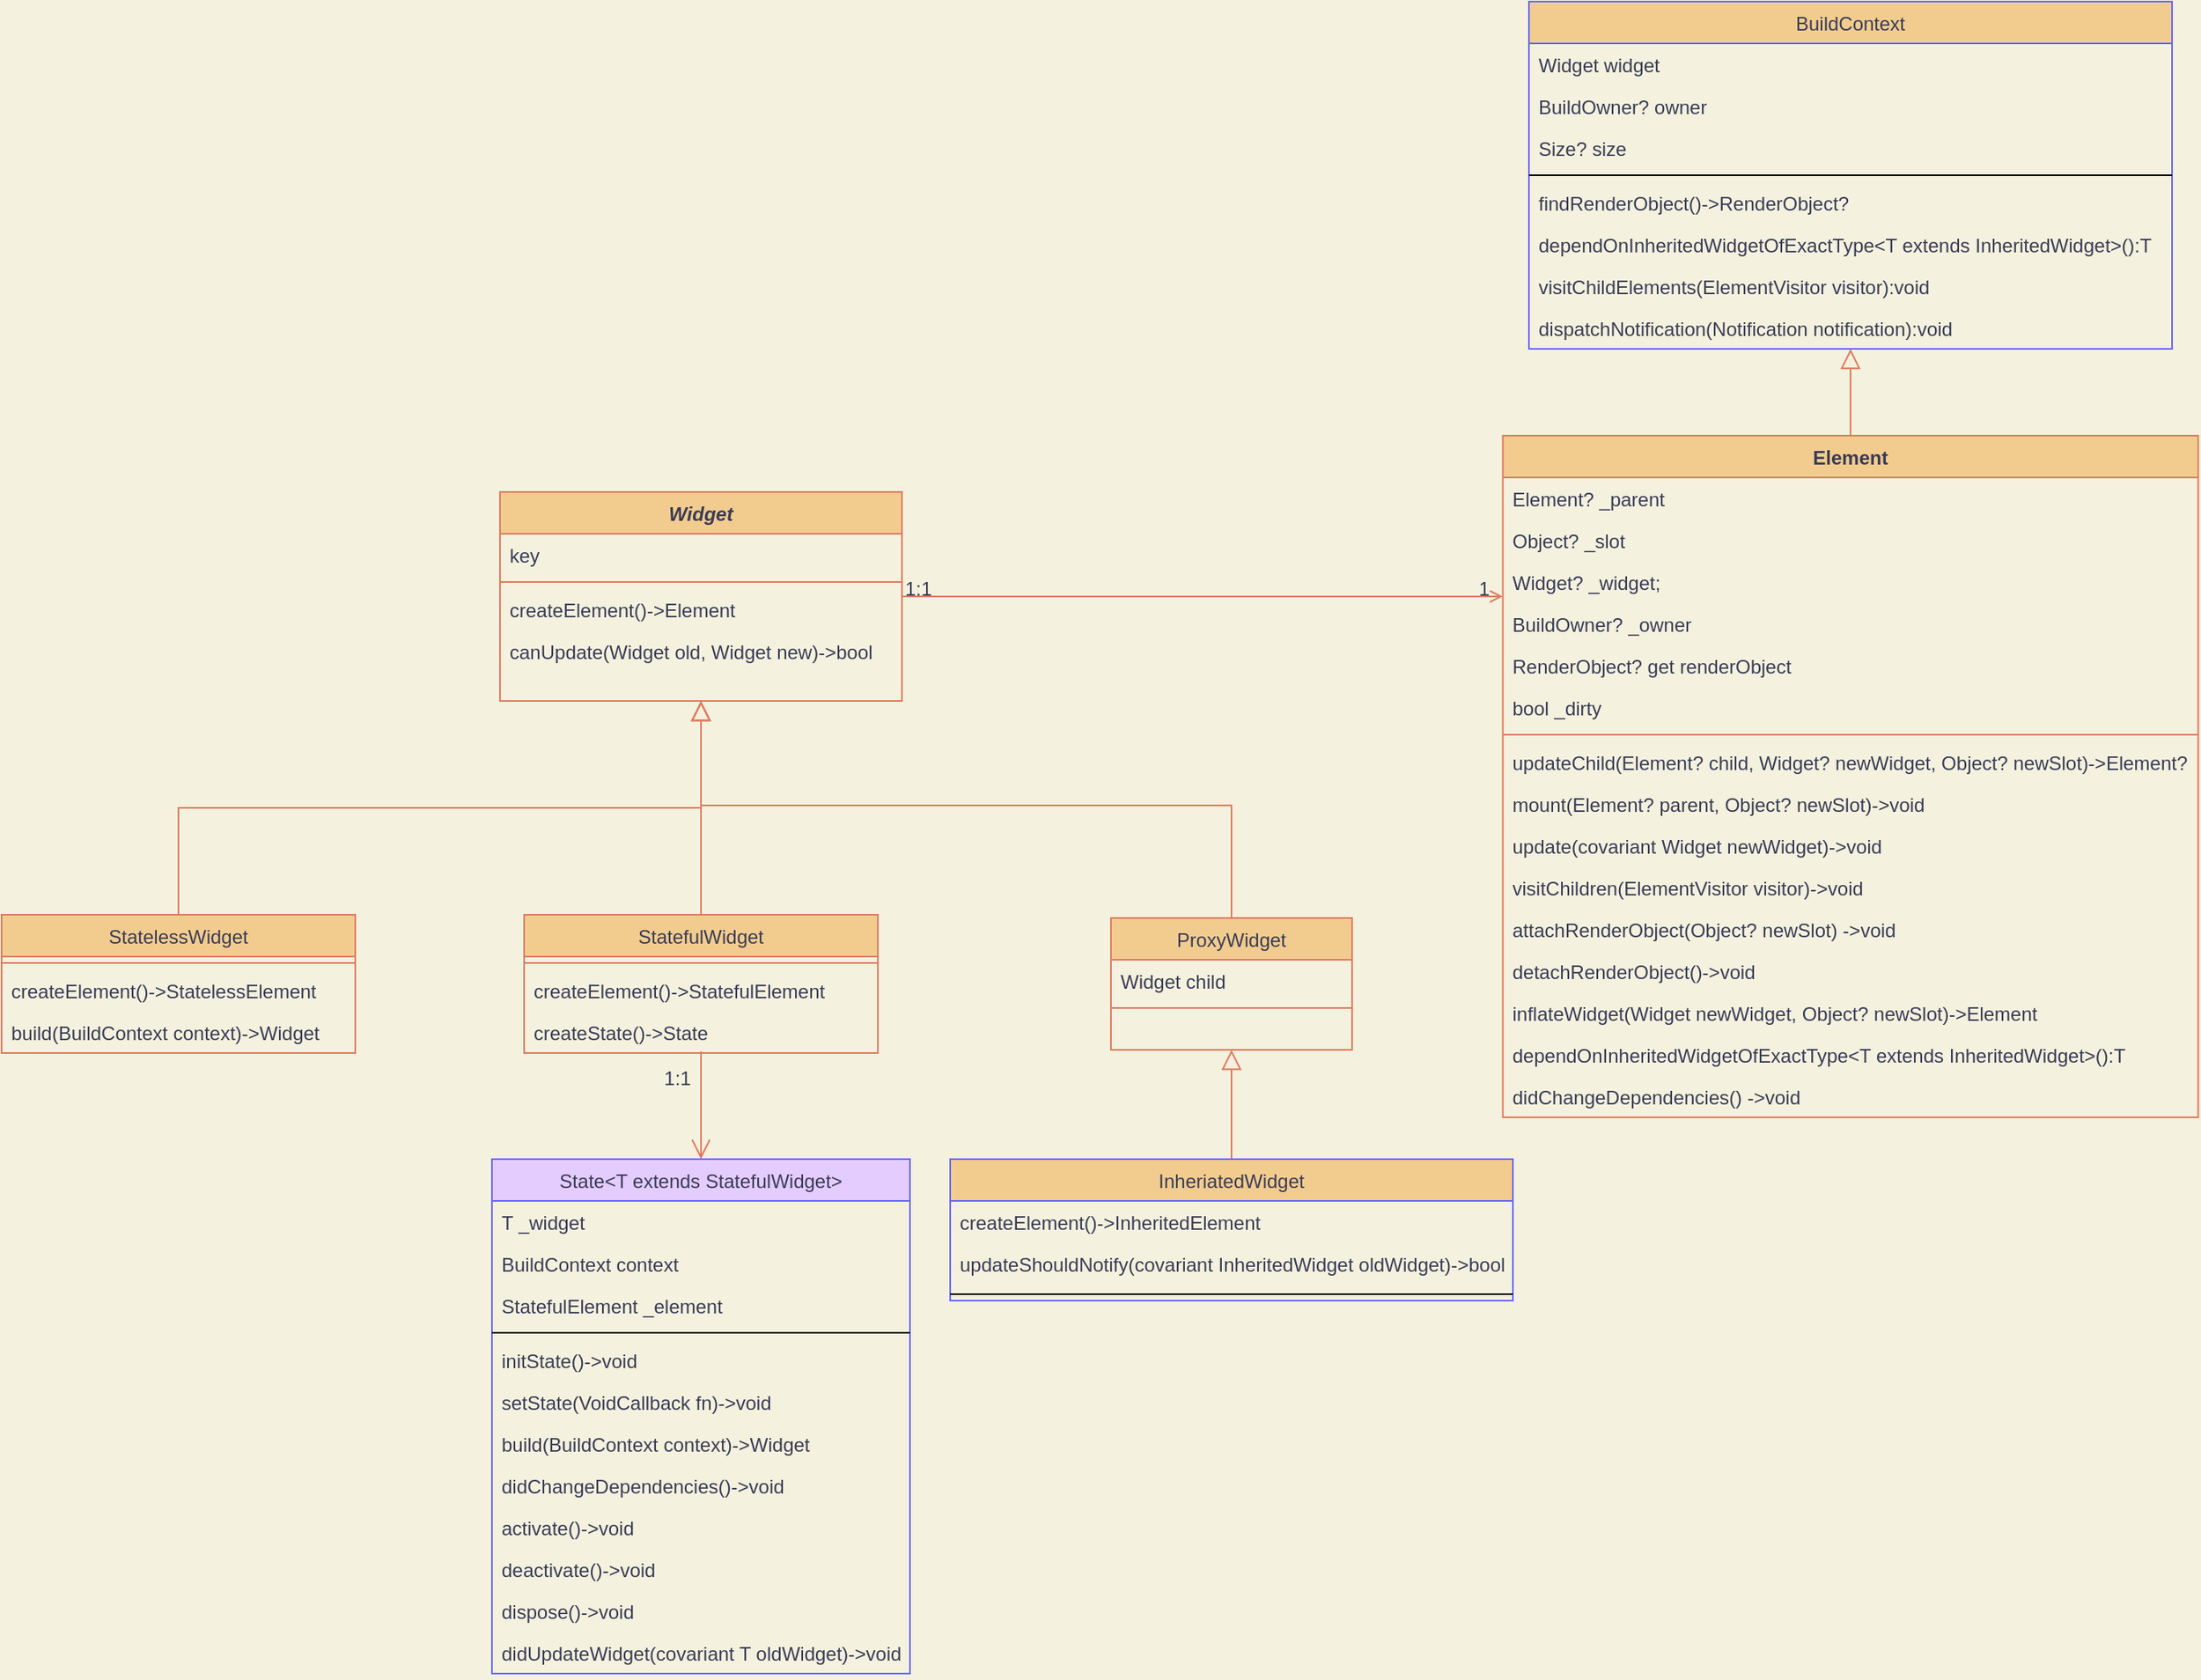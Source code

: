 <mxfile version="18.0.6" type="github">
  <diagram id="C5RBs43oDa-KdzZeNtuy" name="Page-1">
    <mxGraphModel dx="1459" dy="948" grid="1" gridSize="10" guides="1" tooltips="1" connect="1" arrows="1" fold="1" page="1" pageScale="1" pageWidth="3300" pageHeight="4681" background="#F4F1DE" math="0" shadow="0">
      <root>
        <mxCell id="WIyWlLk6GJQsqaUBKTNV-0" />
        <mxCell id="WIyWlLk6GJQsqaUBKTNV-1" parent="WIyWlLk6GJQsqaUBKTNV-0" />
        <mxCell id="zkfFHV4jXpPFQw0GAbJ--0" value="Widget" style="swimlane;fontStyle=3;align=center;verticalAlign=top;childLayout=stackLayout;horizontal=1;startSize=26;horizontalStack=0;resizeParent=1;resizeLast=0;collapsible=1;marginBottom=0;rounded=0;shadow=0;strokeWidth=1;fillColor=#F2CC8F;strokeColor=#E07A5F;fontColor=#393C56;" parent="WIyWlLk6GJQsqaUBKTNV-1" vertex="1">
          <mxGeometry x="570" y="655" width="250" height="130" as="geometry">
            <mxRectangle x="230" y="140" width="160" height="26" as="alternateBounds" />
          </mxGeometry>
        </mxCell>
        <mxCell id="zkfFHV4jXpPFQw0GAbJ--1" value="key&#xa;" style="text;align=left;verticalAlign=top;spacingLeft=4;spacingRight=4;overflow=hidden;rotatable=0;points=[[0,0.5],[1,0.5]];portConstraint=eastwest;fontColor=#393C56;" parent="zkfFHV4jXpPFQw0GAbJ--0" vertex="1">
          <mxGeometry y="26" width="250" height="26" as="geometry" />
        </mxCell>
        <mxCell id="zkfFHV4jXpPFQw0GAbJ--4" value="" style="line;html=1;strokeWidth=1;align=left;verticalAlign=middle;spacingTop=-1;spacingLeft=3;spacingRight=3;rotatable=0;labelPosition=right;points=[];portConstraint=eastwest;labelBackgroundColor=#F4F1DE;fillColor=#F2CC8F;strokeColor=#E07A5F;fontColor=#393C56;" parent="zkfFHV4jXpPFQw0GAbJ--0" vertex="1">
          <mxGeometry y="52" width="250" height="8" as="geometry" />
        </mxCell>
        <mxCell id="zkfFHV4jXpPFQw0GAbJ--5" value="createElement()-&gt;Element" style="text;align=left;verticalAlign=top;spacingLeft=4;spacingRight=4;overflow=hidden;rotatable=0;points=[[0,0.5],[1,0.5]];portConstraint=eastwest;fontColor=#393C56;" parent="zkfFHV4jXpPFQw0GAbJ--0" vertex="1">
          <mxGeometry y="60" width="250" height="26" as="geometry" />
        </mxCell>
        <mxCell id="2vArC36y4nQCJZDkTXhN-7" value="canUpdate(Widget old, Widget new)-&gt;bool" style="text;align=left;verticalAlign=top;spacingLeft=4;spacingRight=4;overflow=hidden;rotatable=0;points=[[0,0.5],[1,0.5]];portConstraint=eastwest;fontColor=#393C56;" vertex="1" parent="zkfFHV4jXpPFQw0GAbJ--0">
          <mxGeometry y="86" width="250" height="26" as="geometry" />
        </mxCell>
        <mxCell id="zkfFHV4jXpPFQw0GAbJ--6" value="ProxyWidget" style="swimlane;fontStyle=0;align=center;verticalAlign=top;childLayout=stackLayout;horizontal=1;startSize=26;horizontalStack=0;resizeParent=1;resizeLast=0;collapsible=1;marginBottom=0;rounded=0;shadow=0;strokeWidth=1;fillColor=#F2CC8F;strokeColor=#E07A5F;fontColor=#393C56;" parent="WIyWlLk6GJQsqaUBKTNV-1" vertex="1">
          <mxGeometry x="950" y="920" width="150" height="82" as="geometry">
            <mxRectangle x="130" y="380" width="160" height="26" as="alternateBounds" />
          </mxGeometry>
        </mxCell>
        <mxCell id="zkfFHV4jXpPFQw0GAbJ--7" value="Widget child" style="text;align=left;verticalAlign=top;spacingLeft=4;spacingRight=4;overflow=hidden;rotatable=0;points=[[0,0.5],[1,0.5]];portConstraint=eastwest;fontColor=#393C56;" parent="zkfFHV4jXpPFQw0GAbJ--6" vertex="1">
          <mxGeometry y="26" width="150" height="26" as="geometry" />
        </mxCell>
        <mxCell id="zkfFHV4jXpPFQw0GAbJ--9" value="" style="line;html=1;strokeWidth=1;align=left;verticalAlign=middle;spacingTop=-1;spacingLeft=3;spacingRight=3;rotatable=0;labelPosition=right;points=[];portConstraint=eastwest;labelBackgroundColor=#F4F1DE;fillColor=#F2CC8F;strokeColor=#E07A5F;fontColor=#393C56;" parent="zkfFHV4jXpPFQw0GAbJ--6" vertex="1">
          <mxGeometry y="52" width="150" height="8" as="geometry" />
        </mxCell>
        <mxCell id="zkfFHV4jXpPFQw0GAbJ--12" value="" style="endArrow=block;endSize=10;endFill=0;shadow=0;strokeWidth=1;rounded=0;edgeStyle=elbowEdgeStyle;elbow=vertical;labelBackgroundColor=#F4F1DE;strokeColor=#E07A5F;fontColor=#393C56;entryX=0.5;entryY=1;entryDx=0;entryDy=0;exitX=0.5;exitY=0;exitDx=0;exitDy=0;" parent="WIyWlLk6GJQsqaUBKTNV-1" source="zkfFHV4jXpPFQw0GAbJ--6" target="zkfFHV4jXpPFQw0GAbJ--0" edge="1">
          <mxGeometry width="160" relative="1" as="geometry">
            <mxPoint x="640" y="713" as="sourcePoint" />
            <mxPoint x="720" y="770" as="targetPoint" />
            <Array as="points">
              <mxPoint x="830" y="850" />
              <mxPoint x="920" y="840" />
              <mxPoint x="830" y="810" />
              <mxPoint x="730" y="790" />
            </Array>
          </mxGeometry>
        </mxCell>
        <mxCell id="zkfFHV4jXpPFQw0GAbJ--13" value="StatelessWidget" style="swimlane;fontStyle=0;align=center;verticalAlign=top;childLayout=stackLayout;horizontal=1;startSize=26;horizontalStack=0;resizeParent=1;resizeLast=0;collapsible=1;marginBottom=0;rounded=0;shadow=0;strokeWidth=1;fillColor=#F2CC8F;strokeColor=#E07A5F;fontColor=#393C56;" parent="WIyWlLk6GJQsqaUBKTNV-1" vertex="1">
          <mxGeometry x="260" y="918" width="220" height="86" as="geometry">
            <mxRectangle x="340" y="380" width="170" height="26" as="alternateBounds" />
          </mxGeometry>
        </mxCell>
        <mxCell id="zkfFHV4jXpPFQw0GAbJ--15" value="" style="line;html=1;strokeWidth=1;align=left;verticalAlign=middle;spacingTop=-1;spacingLeft=3;spacingRight=3;rotatable=0;labelPosition=right;points=[];portConstraint=eastwest;labelBackgroundColor=#F4F1DE;fillColor=#F2CC8F;strokeColor=#E07A5F;fontColor=#393C56;" parent="zkfFHV4jXpPFQw0GAbJ--13" vertex="1">
          <mxGeometry y="26" width="220" height="8" as="geometry" />
        </mxCell>
        <mxCell id="zkfFHV4jXpPFQw0GAbJ--14" value="createElement()-&gt;StatelessElement" style="text;align=left;verticalAlign=top;spacingLeft=4;spacingRight=4;overflow=hidden;rotatable=0;points=[[0,0.5],[1,0.5]];portConstraint=eastwest;fontColor=#393C56;" parent="zkfFHV4jXpPFQw0GAbJ--13" vertex="1">
          <mxGeometry y="34" width="220" height="26" as="geometry" />
        </mxCell>
        <mxCell id="2vArC36y4nQCJZDkTXhN-8" value="build(BuildContext context)-&gt;Widget" style="text;align=left;verticalAlign=top;spacingLeft=4;spacingRight=4;overflow=hidden;rotatable=0;points=[[0,0.5],[1,0.5]];portConstraint=eastwest;fontColor=#393C56;" vertex="1" parent="zkfFHV4jXpPFQw0GAbJ--13">
          <mxGeometry y="60" width="220" height="26" as="geometry" />
        </mxCell>
        <mxCell id="zkfFHV4jXpPFQw0GAbJ--16" value="" style="endArrow=block;endSize=10;endFill=0;shadow=0;strokeWidth=1;rounded=0;edgeStyle=elbowEdgeStyle;elbow=vertical;labelBackgroundColor=#F4F1DE;strokeColor=#E07A5F;fontColor=#393C56;" parent="WIyWlLk6GJQsqaUBKTNV-1" source="zkfFHV4jXpPFQw0GAbJ--13" target="zkfFHV4jXpPFQw0GAbJ--0" edge="1">
          <mxGeometry width="160" relative="1" as="geometry">
            <mxPoint x="650" y="883" as="sourcePoint" />
            <mxPoint x="750" y="781" as="targetPoint" />
          </mxGeometry>
        </mxCell>
        <mxCell id="2vArC36y4nQCJZDkTXhN-50" value="" style="edgeStyle=elbowEdgeStyle;rounded=1;sketch=0;orthogonalLoop=1;jettySize=auto;elbow=vertical;html=1;fontColor=#393C56;endArrow=block;endFill=0;endSize=10;strokeColor=#E07A5F;fillColor=#F2CC8F;" edge="1" parent="WIyWlLk6GJQsqaUBKTNV-1" source="zkfFHV4jXpPFQw0GAbJ--17" target="2vArC36y4nQCJZDkTXhN-49">
          <mxGeometry relative="1" as="geometry" />
        </mxCell>
        <mxCell id="zkfFHV4jXpPFQw0GAbJ--17" value="Element" style="swimlane;fontStyle=1;align=center;verticalAlign=top;childLayout=stackLayout;horizontal=1;startSize=26;horizontalStack=0;resizeParent=1;resizeLast=0;collapsible=1;marginBottom=0;rounded=0;shadow=0;strokeWidth=1;fillColor=#F2CC8F;strokeColor=#E07A5F;fontColor=#393C56;" parent="WIyWlLk6GJQsqaUBKTNV-1" vertex="1">
          <mxGeometry x="1193.75" y="620" width="432.5" height="424" as="geometry">
            <mxRectangle x="550" y="140" width="160" height="26" as="alternateBounds" />
          </mxGeometry>
        </mxCell>
        <mxCell id="zkfFHV4jXpPFQw0GAbJ--18" value="Element? _parent" style="text;align=left;verticalAlign=top;spacingLeft=4;spacingRight=4;overflow=hidden;rotatable=0;points=[[0,0.5],[1,0.5]];portConstraint=eastwest;fontColor=#393C56;" parent="zkfFHV4jXpPFQw0GAbJ--17" vertex="1">
          <mxGeometry y="26" width="432.5" height="26" as="geometry" />
        </mxCell>
        <mxCell id="zkfFHV4jXpPFQw0GAbJ--19" value="Object? _slot" style="text;align=left;verticalAlign=top;spacingLeft=4;spacingRight=4;overflow=hidden;rotatable=0;points=[[0,0.5],[1,0.5]];portConstraint=eastwest;rounded=0;shadow=0;html=0;fontColor=#393C56;" parent="zkfFHV4jXpPFQw0GAbJ--17" vertex="1">
          <mxGeometry y="52" width="432.5" height="26" as="geometry" />
        </mxCell>
        <mxCell id="zkfFHV4jXpPFQw0GAbJ--20" value="Widget? _widget;" style="text;align=left;verticalAlign=top;spacingLeft=4;spacingRight=4;overflow=hidden;rotatable=0;points=[[0,0.5],[1,0.5]];portConstraint=eastwest;rounded=0;shadow=0;html=0;fontColor=#393C56;" parent="zkfFHV4jXpPFQw0GAbJ--17" vertex="1">
          <mxGeometry y="78" width="432.5" height="26" as="geometry" />
        </mxCell>
        <mxCell id="zkfFHV4jXpPFQw0GAbJ--21" value="BuildOwner? _owner" style="text;align=left;verticalAlign=top;spacingLeft=4;spacingRight=4;overflow=hidden;rotatable=0;points=[[0,0.5],[1,0.5]];portConstraint=eastwest;rounded=0;shadow=0;html=0;fontColor=#393C56;" parent="zkfFHV4jXpPFQw0GAbJ--17" vertex="1">
          <mxGeometry y="104" width="432.5" height="26" as="geometry" />
        </mxCell>
        <mxCell id="zkfFHV4jXpPFQw0GAbJ--22" value="RenderObject? get renderObject" style="text;align=left;verticalAlign=top;spacingLeft=4;spacingRight=4;overflow=hidden;rotatable=0;points=[[0,0.5],[1,0.5]];portConstraint=eastwest;rounded=0;shadow=0;html=0;fontColor=#393C56;" parent="zkfFHV4jXpPFQw0GAbJ--17" vertex="1">
          <mxGeometry y="130" width="432.5" height="26" as="geometry" />
        </mxCell>
        <mxCell id="2vArC36y4nQCJZDkTXhN-58" value="bool _dirty" style="text;align=left;verticalAlign=top;spacingLeft=4;spacingRight=4;overflow=hidden;rotatable=0;points=[[0,0.5],[1,0.5]];portConstraint=eastwest;rounded=0;shadow=0;html=0;fontColor=#393C56;" vertex="1" parent="zkfFHV4jXpPFQw0GAbJ--17">
          <mxGeometry y="156" width="432.5" height="26" as="geometry" />
        </mxCell>
        <mxCell id="zkfFHV4jXpPFQw0GAbJ--23" value="" style="line;html=1;strokeWidth=1;align=left;verticalAlign=middle;spacingTop=-1;spacingLeft=3;spacingRight=3;rotatable=0;labelPosition=right;points=[];portConstraint=eastwest;labelBackgroundColor=#F4F1DE;fillColor=#F2CC8F;strokeColor=#E07A5F;fontColor=#393C56;" parent="zkfFHV4jXpPFQw0GAbJ--17" vertex="1">
          <mxGeometry y="182" width="432.5" height="8" as="geometry" />
        </mxCell>
        <mxCell id="zkfFHV4jXpPFQw0GAbJ--24" value="updateChild(Element? child, Widget? newWidget, Object? newSlot)-&gt;Element?" style="text;align=left;verticalAlign=top;spacingLeft=4;spacingRight=4;overflow=hidden;rotatable=0;points=[[0,0.5],[1,0.5]];portConstraint=eastwest;fontColor=#393C56;" parent="zkfFHV4jXpPFQw0GAbJ--17" vertex="1">
          <mxGeometry y="190" width="432.5" height="26" as="geometry" />
        </mxCell>
        <mxCell id="zkfFHV4jXpPFQw0GAbJ--25" value="mount(Element? parent, Object? newSlot)-&gt;void" style="text;align=left;verticalAlign=top;spacingLeft=4;spacingRight=4;overflow=hidden;rotatable=0;points=[[0,0.5],[1,0.5]];portConstraint=eastwest;fontColor=#393C56;" parent="zkfFHV4jXpPFQw0GAbJ--17" vertex="1">
          <mxGeometry y="216" width="432.5" height="26" as="geometry" />
        </mxCell>
        <mxCell id="2vArC36y4nQCJZDkTXhN-52" value="update(covariant Widget newWidget)-&gt;void" style="text;align=left;verticalAlign=top;spacingLeft=4;spacingRight=4;overflow=hidden;rotatable=0;points=[[0,0.5],[1,0.5]];portConstraint=eastwest;fontColor=#393C56;" vertex="1" parent="zkfFHV4jXpPFQw0GAbJ--17">
          <mxGeometry y="242" width="432.5" height="26" as="geometry" />
        </mxCell>
        <mxCell id="2vArC36y4nQCJZDkTXhN-53" value="visitChildren(ElementVisitor visitor)-&gt;void" style="text;align=left;verticalAlign=top;spacingLeft=4;spacingRight=4;overflow=hidden;rotatable=0;points=[[0,0.5],[1,0.5]];portConstraint=eastwest;fontColor=#393C56;" vertex="1" parent="zkfFHV4jXpPFQw0GAbJ--17">
          <mxGeometry y="268" width="432.5" height="26" as="geometry" />
        </mxCell>
        <mxCell id="2vArC36y4nQCJZDkTXhN-54" value="attachRenderObject(Object? newSlot) -&gt;void" style="text;align=left;verticalAlign=top;spacingLeft=4;spacingRight=4;overflow=hidden;rotatable=0;points=[[0,0.5],[1,0.5]];portConstraint=eastwest;fontColor=#393C56;" vertex="1" parent="zkfFHV4jXpPFQw0GAbJ--17">
          <mxGeometry y="294" width="432.5" height="26" as="geometry" />
        </mxCell>
        <mxCell id="2vArC36y4nQCJZDkTXhN-55" value="detachRenderObject()-&gt;void" style="text;align=left;verticalAlign=top;spacingLeft=4;spacingRight=4;overflow=hidden;rotatable=0;points=[[0,0.5],[1,0.5]];portConstraint=eastwest;fontColor=#393C56;" vertex="1" parent="zkfFHV4jXpPFQw0GAbJ--17">
          <mxGeometry y="320" width="432.5" height="26" as="geometry" />
        </mxCell>
        <mxCell id="2vArC36y4nQCJZDkTXhN-56" value="inflateWidget(Widget newWidget, Object? newSlot)-&gt;Element" style="text;align=left;verticalAlign=top;spacingLeft=4;spacingRight=4;overflow=hidden;rotatable=0;points=[[0,0.5],[1,0.5]];portConstraint=eastwest;fontColor=#393C56;" vertex="1" parent="zkfFHV4jXpPFQw0GAbJ--17">
          <mxGeometry y="346" width="432.5" height="26" as="geometry" />
        </mxCell>
        <mxCell id="2vArC36y4nQCJZDkTXhN-57" value="dependOnInheritedWidgetOfExactType&lt;T extends InheritedWidget&gt;():T" style="text;strokeColor=none;fillColor=none;align=left;verticalAlign=top;spacingLeft=4;spacingRight=4;overflow=hidden;rotatable=0;points=[[0,0.5],[1,0.5]];portConstraint=eastwest;rounded=0;sketch=0;fontColor=#393C56;" vertex="1" parent="zkfFHV4jXpPFQw0GAbJ--17">
          <mxGeometry y="372" width="432.5" height="26" as="geometry" />
        </mxCell>
        <mxCell id="2vArC36y4nQCJZDkTXhN-59" value="didChangeDependencies() -&gt;void" style="text;strokeColor=none;fillColor=none;align=left;verticalAlign=top;spacingLeft=4;spacingRight=4;overflow=hidden;rotatable=0;points=[[0,0.5],[1,0.5]];portConstraint=eastwest;rounded=0;sketch=0;fontColor=#393C56;" vertex="1" parent="zkfFHV4jXpPFQw0GAbJ--17">
          <mxGeometry y="398" width="432.5" height="26" as="geometry" />
        </mxCell>
        <mxCell id="zkfFHV4jXpPFQw0GAbJ--26" value="" style="endArrow=open;shadow=0;strokeWidth=1;rounded=0;endFill=1;edgeStyle=elbowEdgeStyle;elbow=vertical;labelBackgroundColor=#F4F1DE;strokeColor=#E07A5F;fontColor=#393C56;" parent="WIyWlLk6GJQsqaUBKTNV-1" source="zkfFHV4jXpPFQw0GAbJ--0" target="zkfFHV4jXpPFQw0GAbJ--17" edge="1">
          <mxGeometry x="0.5" y="41" relative="1" as="geometry">
            <mxPoint x="820" y="702" as="sourcePoint" />
            <mxPoint x="980" y="702" as="targetPoint" />
            <mxPoint x="-40" y="32" as="offset" />
          </mxGeometry>
        </mxCell>
        <mxCell id="zkfFHV4jXpPFQw0GAbJ--27" value="1:1" style="resizable=0;align=left;verticalAlign=bottom;labelBackgroundColor=none;fontSize=12;fillColor=#F2CC8F;strokeColor=#E07A5F;fontColor=#393C56;" parent="zkfFHV4jXpPFQw0GAbJ--26" connectable="0" vertex="1">
          <mxGeometry x="-1" relative="1" as="geometry">
            <mxPoint y="4" as="offset" />
          </mxGeometry>
        </mxCell>
        <mxCell id="zkfFHV4jXpPFQw0GAbJ--28" value="1" style="resizable=0;align=right;verticalAlign=bottom;labelBackgroundColor=none;fontSize=12;fillColor=#F2CC8F;strokeColor=#E07A5F;fontColor=#393C56;" parent="zkfFHV4jXpPFQw0GAbJ--26" connectable="0" vertex="1">
          <mxGeometry x="1" relative="1" as="geometry">
            <mxPoint x="-7" y="4" as="offset" />
          </mxGeometry>
        </mxCell>
        <mxCell id="2vArC36y4nQCJZDkTXhN-17" value="" style="edgeStyle=elbowEdgeStyle;rounded=1;sketch=0;orthogonalLoop=1;jettySize=auto;html=1;fontColor=#393C56;strokeColor=#E07A5F;fillColor=#F2CC8F;entryX=0.5;entryY=1;entryDx=0;entryDy=0;endArrow=block;endFill=0;endSize=10;exitX=0.5;exitY=0;exitDx=0;exitDy=0;elbow=vertical;" edge="1" parent="WIyWlLk6GJQsqaUBKTNV-1" source="2vArC36y4nQCJZDkTXhN-9" target="zkfFHV4jXpPFQw0GAbJ--0">
          <mxGeometry relative="1" as="geometry">
            <mxPoint x="630" y="977" as="targetPoint" />
            <Array as="points">
              <mxPoint x="640" y="860" />
            </Array>
          </mxGeometry>
        </mxCell>
        <mxCell id="2vArC36y4nQCJZDkTXhN-39" value="" style="edgeStyle=elbowEdgeStyle;rounded=1;sketch=0;orthogonalLoop=1;jettySize=auto;elbow=vertical;html=1;fontColor=#393C56;endArrow=open;endFill=0;endSize=10;strokeColor=#E07A5F;fillColor=#F2CC8F;entryX=0.5;entryY=0;entryDx=0;entryDy=0;" edge="1" parent="WIyWlLk6GJQsqaUBKTNV-1" target="2vArC36y4nQCJZDkTXhN-19">
          <mxGeometry relative="1" as="geometry">
            <mxPoint x="695" y="1010" as="sourcePoint" />
            <Array as="points">
              <mxPoint x="695" y="1000" />
            </Array>
          </mxGeometry>
        </mxCell>
        <mxCell id="2vArC36y4nQCJZDkTXhN-9" value="StatefulWidget" style="swimlane;fontStyle=0;align=center;verticalAlign=top;childLayout=stackLayout;horizontal=1;startSize=26;horizontalStack=0;resizeParent=1;resizeLast=0;collapsible=1;marginBottom=0;rounded=0;shadow=0;strokeWidth=1;fillColor=#F2CC8F;strokeColor=#E07A5F;fontColor=#393C56;" vertex="1" parent="WIyWlLk6GJQsqaUBKTNV-1">
          <mxGeometry x="585" y="918" width="220" height="86" as="geometry">
            <mxRectangle x="340" y="380" width="170" height="26" as="alternateBounds" />
          </mxGeometry>
        </mxCell>
        <mxCell id="2vArC36y4nQCJZDkTXhN-10" value="" style="line;html=1;strokeWidth=1;align=left;verticalAlign=middle;spacingTop=-1;spacingLeft=3;spacingRight=3;rotatable=0;labelPosition=right;points=[];portConstraint=eastwest;labelBackgroundColor=#F4F1DE;fillColor=#F2CC8F;strokeColor=#E07A5F;fontColor=#393C56;" vertex="1" parent="2vArC36y4nQCJZDkTXhN-9">
          <mxGeometry y="26" width="220" height="8" as="geometry" />
        </mxCell>
        <mxCell id="2vArC36y4nQCJZDkTXhN-11" value="createElement()-&gt;StatefulElement" style="text;align=left;verticalAlign=top;spacingLeft=4;spacingRight=4;overflow=hidden;rotatable=0;points=[[0,0.5],[1,0.5]];portConstraint=eastwest;fontColor=#393C56;" vertex="1" parent="2vArC36y4nQCJZDkTXhN-9">
          <mxGeometry y="34" width="220" height="26" as="geometry" />
        </mxCell>
        <mxCell id="2vArC36y4nQCJZDkTXhN-18" style="edgeStyle=elbowEdgeStyle;rounded=1;sketch=0;orthogonalLoop=1;jettySize=auto;elbow=vertical;html=1;exitX=0.5;exitY=0;exitDx=0;exitDy=0;fontColor=#393C56;endArrow=block;endFill=0;endSize=10;strokeColor=#E07A5F;fillColor=#F2CC8F;" edge="1" parent="WIyWlLk6GJQsqaUBKTNV-1" source="2vArC36y4nQCJZDkTXhN-9" target="2vArC36y4nQCJZDkTXhN-9">
          <mxGeometry relative="1" as="geometry" />
        </mxCell>
        <mxCell id="2vArC36y4nQCJZDkTXhN-19" value="State&lt;T extends StatefulWidget&gt;" style="swimlane;fontStyle=0;align=center;verticalAlign=top;childLayout=stackLayout;horizontal=1;startSize=26;horizontalStack=0;resizeParent=1;resizeParentMax=0;resizeLast=0;collapsible=1;marginBottom=0;rounded=0;sketch=0;fontColor=#393C56;strokeColor=#6666FF;fillColor=#E5CCFF;" vertex="1" parent="WIyWlLk6GJQsqaUBKTNV-1">
          <mxGeometry x="565" y="1070" width="260" height="320" as="geometry" />
        </mxCell>
        <mxCell id="2vArC36y4nQCJZDkTXhN-20" value="T _widget&#xa;" style="text;strokeColor=none;fillColor=none;align=left;verticalAlign=top;spacingLeft=4;spacingRight=4;overflow=hidden;rotatable=0;points=[[0,0.5],[1,0.5]];portConstraint=eastwest;rounded=0;sketch=0;fontColor=#393C56;" vertex="1" parent="2vArC36y4nQCJZDkTXhN-19">
          <mxGeometry y="26" width="260" height="26" as="geometry" />
        </mxCell>
        <mxCell id="2vArC36y4nQCJZDkTXhN-23" value="BuildContext context" style="text;strokeColor=none;fillColor=none;align=left;verticalAlign=top;spacingLeft=4;spacingRight=4;overflow=hidden;rotatable=0;points=[[0,0.5],[1,0.5]];portConstraint=eastwest;rounded=0;sketch=0;fontColor=#393C56;" vertex="1" parent="2vArC36y4nQCJZDkTXhN-19">
          <mxGeometry y="52" width="260" height="26" as="geometry" />
        </mxCell>
        <mxCell id="2vArC36y4nQCJZDkTXhN-24" value="StatefulElement _element" style="text;strokeColor=none;fillColor=none;align=left;verticalAlign=top;spacingLeft=4;spacingRight=4;overflow=hidden;rotatable=0;points=[[0,0.5],[1,0.5]];portConstraint=eastwest;rounded=0;sketch=0;fontColor=#393C56;" vertex="1" parent="2vArC36y4nQCJZDkTXhN-19">
          <mxGeometry y="78" width="260" height="26" as="geometry" />
        </mxCell>
        <mxCell id="2vArC36y4nQCJZDkTXhN-21" value="" style="line;strokeWidth=1;fillColor=none;align=left;verticalAlign=middle;spacingTop=-1;spacingLeft=3;spacingRight=3;rotatable=0;labelPosition=right;points=[];portConstraint=eastwest;rounded=0;sketch=0;fontColor=#393C56;" vertex="1" parent="2vArC36y4nQCJZDkTXhN-19">
          <mxGeometry y="104" width="260" height="8" as="geometry" />
        </mxCell>
        <mxCell id="2vArC36y4nQCJZDkTXhN-25" value="initState()-&gt;void" style="text;strokeColor=none;fillColor=none;align=left;verticalAlign=top;spacingLeft=4;spacingRight=4;overflow=hidden;rotatable=0;points=[[0,0.5],[1,0.5]];portConstraint=eastwest;rounded=0;sketch=0;fontColor=#393C56;" vertex="1" parent="2vArC36y4nQCJZDkTXhN-19">
          <mxGeometry y="112" width="260" height="26" as="geometry" />
        </mxCell>
        <mxCell id="2vArC36y4nQCJZDkTXhN-26" value="setState(VoidCallback fn)-&gt;void" style="text;strokeColor=none;fillColor=none;align=left;verticalAlign=top;spacingLeft=4;spacingRight=4;overflow=hidden;rotatable=0;points=[[0,0.5],[1,0.5]];portConstraint=eastwest;rounded=0;sketch=0;fontColor=#393C56;" vertex="1" parent="2vArC36y4nQCJZDkTXhN-19">
          <mxGeometry y="138" width="260" height="26" as="geometry" />
        </mxCell>
        <mxCell id="2vArC36y4nQCJZDkTXhN-27" value="build(BuildContext context)-&gt;Widget" style="text;strokeColor=none;fillColor=none;align=left;verticalAlign=top;spacingLeft=4;spacingRight=4;overflow=hidden;rotatable=0;points=[[0,0.5],[1,0.5]];portConstraint=eastwest;rounded=0;sketch=0;fontColor=#393C56;" vertex="1" parent="2vArC36y4nQCJZDkTXhN-19">
          <mxGeometry y="164" width="260" height="26" as="geometry" />
        </mxCell>
        <mxCell id="2vArC36y4nQCJZDkTXhN-30" value="didChangeDependencies()-&gt;void" style="text;strokeColor=none;fillColor=none;align=left;verticalAlign=top;spacingLeft=4;spacingRight=4;overflow=hidden;rotatable=0;points=[[0,0.5],[1,0.5]];portConstraint=eastwest;rounded=0;sketch=0;fontColor=#393C56;" vertex="1" parent="2vArC36y4nQCJZDkTXhN-19">
          <mxGeometry y="190" width="260" height="26" as="geometry" />
        </mxCell>
        <mxCell id="2vArC36y4nQCJZDkTXhN-31" value="activate()-&gt;void" style="text;strokeColor=none;fillColor=none;align=left;verticalAlign=top;spacingLeft=4;spacingRight=4;overflow=hidden;rotatable=0;points=[[0,0.5],[1,0.5]];portConstraint=eastwest;rounded=0;sketch=0;fontColor=#393C56;" vertex="1" parent="2vArC36y4nQCJZDkTXhN-19">
          <mxGeometry y="216" width="260" height="26" as="geometry" />
        </mxCell>
        <mxCell id="2vArC36y4nQCJZDkTXhN-32" value="deactivate()-&gt;void" style="text;strokeColor=none;fillColor=none;align=left;verticalAlign=top;spacingLeft=4;spacingRight=4;overflow=hidden;rotatable=0;points=[[0,0.5],[1,0.5]];portConstraint=eastwest;rounded=0;sketch=0;fontColor=#393C56;" vertex="1" parent="2vArC36y4nQCJZDkTXhN-19">
          <mxGeometry y="242" width="260" height="26" as="geometry" />
        </mxCell>
        <mxCell id="2vArC36y4nQCJZDkTXhN-33" value="dispose()-&gt;void" style="text;strokeColor=none;fillColor=none;align=left;verticalAlign=top;spacingLeft=4;spacingRight=4;overflow=hidden;rotatable=0;points=[[0,0.5],[1,0.5]];portConstraint=eastwest;rounded=0;sketch=0;fontColor=#393C56;" vertex="1" parent="2vArC36y4nQCJZDkTXhN-19">
          <mxGeometry y="268" width="260" height="26" as="geometry" />
        </mxCell>
        <mxCell id="2vArC36y4nQCJZDkTXhN-22" value="didUpdateWidget(covariant T oldWidget)-&gt;void" style="text;strokeColor=none;fillColor=none;align=left;verticalAlign=top;spacingLeft=4;spacingRight=4;overflow=hidden;rotatable=0;points=[[0,0.5],[1,0.5]];portConstraint=eastwest;rounded=0;sketch=0;fontColor=#393C56;" vertex="1" parent="2vArC36y4nQCJZDkTXhN-19">
          <mxGeometry y="294" width="260" height="26" as="geometry" />
        </mxCell>
        <mxCell id="2vArC36y4nQCJZDkTXhN-38" value="" style="edgeStyle=elbowEdgeStyle;rounded=1;sketch=0;orthogonalLoop=1;jettySize=auto;html=1;fontColor=#393C56;endArrow=block;endFill=0;endSize=10;strokeColor=#E07A5F;fillColor=#F2CC8F;exitX=0.5;exitY=0;exitDx=0;exitDy=0;elbow=vertical;entryX=0.5;entryY=1;entryDx=0;entryDy=0;" edge="1" parent="WIyWlLk6GJQsqaUBKTNV-1" source="2vArC36y4nQCJZDkTXhN-34" target="zkfFHV4jXpPFQw0GAbJ--6">
          <mxGeometry relative="1" as="geometry">
            <mxPoint x="1150" y="1000" as="targetPoint" />
            <Array as="points">
              <mxPoint x="1190" y="1050" />
              <mxPoint x="1170" y="1020" />
            </Array>
          </mxGeometry>
        </mxCell>
        <mxCell id="2vArC36y4nQCJZDkTXhN-34" value="InheriatedWidget" style="swimlane;fontStyle=0;align=center;verticalAlign=top;childLayout=stackLayout;horizontal=1;startSize=26;horizontalStack=0;resizeParent=1;resizeParentMax=0;resizeLast=0;collapsible=1;marginBottom=0;rounded=0;sketch=0;fontColor=#393C56;strokeColor=#6666FF;fillColor=#F2CC8F;" vertex="1" parent="WIyWlLk6GJQsqaUBKTNV-1">
          <mxGeometry x="850" y="1070" width="350" height="88" as="geometry" />
        </mxCell>
        <mxCell id="2vArC36y4nQCJZDkTXhN-35" value="createElement()-&gt;InheritedElement" style="text;strokeColor=none;fillColor=none;align=left;verticalAlign=top;spacingLeft=4;spacingRight=4;overflow=hidden;rotatable=0;points=[[0,0.5],[1,0.5]];portConstraint=eastwest;rounded=0;sketch=0;fontColor=#393C56;" vertex="1" parent="2vArC36y4nQCJZDkTXhN-34">
          <mxGeometry y="26" width="350" height="26" as="geometry" />
        </mxCell>
        <mxCell id="2vArC36y4nQCJZDkTXhN-37" value="updateShouldNotify(covariant InheritedWidget oldWidget)-&gt;bool" style="text;strokeColor=none;fillColor=none;align=left;verticalAlign=top;spacingLeft=4;spacingRight=4;overflow=hidden;rotatable=0;points=[[0,0.5],[1,0.5]];portConstraint=eastwest;rounded=0;sketch=0;fontColor=#393C56;" vertex="1" parent="2vArC36y4nQCJZDkTXhN-34">
          <mxGeometry y="52" width="350" height="28" as="geometry" />
        </mxCell>
        <mxCell id="2vArC36y4nQCJZDkTXhN-36" value="" style="line;strokeWidth=1;fillColor=none;align=left;verticalAlign=middle;spacingTop=-1;spacingLeft=3;spacingRight=3;rotatable=0;labelPosition=right;points=[];portConstraint=eastwest;rounded=0;sketch=0;fontColor=#393C56;" vertex="1" parent="2vArC36y4nQCJZDkTXhN-34">
          <mxGeometry y="80" width="350" height="8" as="geometry" />
        </mxCell>
        <mxCell id="2vArC36y4nQCJZDkTXhN-12" value="createState()-&gt;State" style="text;align=left;verticalAlign=top;spacingLeft=4;spacingRight=4;overflow=hidden;rotatable=0;points=[[0,0.5],[1,0.5]];portConstraint=eastwest;fontColor=#393C56;" vertex="1" parent="WIyWlLk6GJQsqaUBKTNV-1">
          <mxGeometry x="585" y="978" width="220" height="26" as="geometry" />
        </mxCell>
        <mxCell id="2vArC36y4nQCJZDkTXhN-40" value="1:1" style="text;html=1;align=center;verticalAlign=middle;resizable=0;points=[];autosize=1;strokeColor=none;fillColor=none;fontColor=#393C56;" vertex="1" parent="WIyWlLk6GJQsqaUBKTNV-1">
          <mxGeometry x="665" y="1010" width="30" height="20" as="geometry" />
        </mxCell>
        <mxCell id="2vArC36y4nQCJZDkTXhN-41" value="BuildContext" style="swimlane;fontStyle=0;align=center;verticalAlign=top;childLayout=stackLayout;horizontal=1;startSize=26;horizontalStack=0;resizeParent=1;resizeParentMax=0;resizeLast=0;collapsible=1;marginBottom=0;rounded=0;sketch=0;fontColor=#393C56;strokeColor=#6666FF;fillColor=#F2CC8F;" vertex="1" parent="WIyWlLk6GJQsqaUBKTNV-1">
          <mxGeometry x="1210" y="350" width="400" height="216" as="geometry" />
        </mxCell>
        <mxCell id="2vArC36y4nQCJZDkTXhN-42" value="Widget widget&#xa;" style="text;strokeColor=none;fillColor=none;align=left;verticalAlign=top;spacingLeft=4;spacingRight=4;overflow=hidden;rotatable=0;points=[[0,0.5],[1,0.5]];portConstraint=eastwest;rounded=0;sketch=0;fontColor=#393C56;" vertex="1" parent="2vArC36y4nQCJZDkTXhN-41">
          <mxGeometry y="26" width="400" height="26" as="geometry" />
        </mxCell>
        <mxCell id="2vArC36y4nQCJZDkTXhN-45" value="BuildOwner? owner" style="text;strokeColor=none;fillColor=none;align=left;verticalAlign=middle;spacingLeft=4;spacingRight=4;overflow=hidden;rotatable=0;points=[[0,0.5],[1,0.5]];portConstraint=eastwest;rounded=0;sketch=0;fontColor=#393C56;" vertex="1" parent="2vArC36y4nQCJZDkTXhN-41">
          <mxGeometry y="52" width="400" height="26" as="geometry" />
        </mxCell>
        <mxCell id="2vArC36y4nQCJZDkTXhN-46" value="Size? size" style="text;strokeColor=none;fillColor=none;align=left;verticalAlign=middle;spacingLeft=4;spacingRight=4;overflow=hidden;rotatable=0;points=[[0,0.5],[1,0.5]];portConstraint=eastwest;rounded=0;sketch=0;fontColor=#393C56;" vertex="1" parent="2vArC36y4nQCJZDkTXhN-41">
          <mxGeometry y="78" width="400" height="26" as="geometry" />
        </mxCell>
        <mxCell id="2vArC36y4nQCJZDkTXhN-43" value="" style="line;strokeWidth=1;fillColor=none;align=left;verticalAlign=middle;spacingTop=-1;spacingLeft=3;spacingRight=3;rotatable=0;labelPosition=right;points=[];portConstraint=eastwest;rounded=0;sketch=0;fontColor=#393C56;" vertex="1" parent="2vArC36y4nQCJZDkTXhN-41">
          <mxGeometry y="104" width="400" height="8" as="geometry" />
        </mxCell>
        <mxCell id="2vArC36y4nQCJZDkTXhN-44" value="findRenderObject()-&gt;RenderObject?" style="text;strokeColor=none;fillColor=none;align=left;verticalAlign=top;spacingLeft=4;spacingRight=4;overflow=hidden;rotatable=0;points=[[0,0.5],[1,0.5]];portConstraint=eastwest;rounded=0;sketch=0;fontColor=#393C56;" vertex="1" parent="2vArC36y4nQCJZDkTXhN-41">
          <mxGeometry y="112" width="400" height="26" as="geometry" />
        </mxCell>
        <mxCell id="2vArC36y4nQCJZDkTXhN-47" value="dependOnInheritedWidgetOfExactType&lt;T extends InheritedWidget&gt;():T" style="text;strokeColor=none;fillColor=none;align=left;verticalAlign=top;spacingLeft=4;spacingRight=4;overflow=hidden;rotatable=0;points=[[0,0.5],[1,0.5]];portConstraint=eastwest;rounded=0;sketch=0;fontColor=#393C56;" vertex="1" parent="2vArC36y4nQCJZDkTXhN-41">
          <mxGeometry y="138" width="400" height="26" as="geometry" />
        </mxCell>
        <mxCell id="2vArC36y4nQCJZDkTXhN-48" value="visitChildElements(ElementVisitor visitor):void" style="text;strokeColor=none;fillColor=none;align=left;verticalAlign=top;spacingLeft=4;spacingRight=4;overflow=hidden;rotatable=0;points=[[0,0.5],[1,0.5]];portConstraint=eastwest;rounded=0;sketch=0;fontColor=#393C56;" vertex="1" parent="2vArC36y4nQCJZDkTXhN-41">
          <mxGeometry y="164" width="400" height="26" as="geometry" />
        </mxCell>
        <mxCell id="2vArC36y4nQCJZDkTXhN-49" value="dispatchNotification(Notification notification):void" style="text;strokeColor=none;fillColor=none;align=left;verticalAlign=top;spacingLeft=4;spacingRight=4;overflow=hidden;rotatable=0;points=[[0,0.5],[1,0.5]];portConstraint=eastwest;rounded=0;sketch=0;fontColor=#393C56;" vertex="1" parent="2vArC36y4nQCJZDkTXhN-41">
          <mxGeometry y="190" width="400" height="26" as="geometry" />
        </mxCell>
      </root>
    </mxGraphModel>
  </diagram>
</mxfile>

